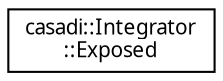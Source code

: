 digraph "Graphical Class Hierarchy"
{
  edge [fontname="FreeSans.ttf",fontsize="10",labelfontname="FreeSans.ttf",labelfontsize="10"];
  node [fontname="FreeSans.ttf",fontsize="10",shape=record];
  rankdir="LR";
  Node1 [label="casadi::Integrator\l::Exposed",height=0.2,width=0.4,color="black", fillcolor="white", style="filled",URL="$da/d25/structcasadi_1_1Integrator_1_1Exposed.html"];
}
